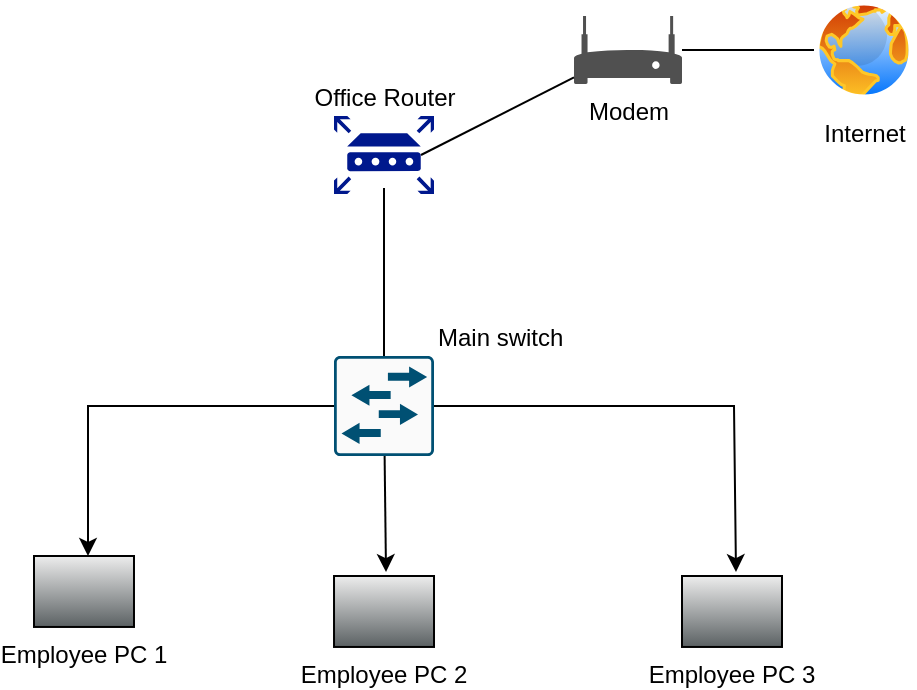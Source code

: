 <mxfile version="28.0.3">
  <diagram name="Page-1" id="3LA1MJAMfuL72ainnDFL">
    <mxGraphModel dx="819" dy="560" grid="1" gridSize="10" guides="1" tooltips="1" connect="1" arrows="1" fold="1" page="1" pageScale="1" pageWidth="850" pageHeight="1100" math="0" shadow="0">
      <root>
        <mxCell id="0" />
        <mxCell id="1" parent="0" />
        <mxCell id="eyWNPrublUyDDldCrIvy-1" value="Office Router" style="sketch=0;aspect=fixed;pointerEvents=1;shadow=0;dashed=0;html=1;strokeColor=none;labelPosition=center;verticalLabelPosition=top;verticalAlign=bottom;align=center;fillColor=#00188D;shape=mxgraph.mscae.enterprise.router" vertex="1" parent="1">
          <mxGeometry x="320" y="120" width="50" height="39" as="geometry" />
        </mxCell>
        <mxCell id="eyWNPrublUyDDldCrIvy-2" value="Main switch" style="sketch=0;points=[[0.015,0.015,0],[0.985,0.015,0],[0.985,0.985,0],[0.015,0.985,0],[0.25,0,0],[0.5,0,0],[0.75,0,0],[1,0.25,0],[1,0.5,0],[1,0.75,0],[0.75,1,0],[0.5,1,0],[0.25,1,0],[0,0.75,0],[0,0.5,0],[0,0.25,0]];verticalLabelPosition=top;html=1;verticalAlign=bottom;aspect=fixed;align=left;pointerEvents=1;shape=mxgraph.cisco19.rect;prIcon=l2_switch;fillColor=#FAFAFA;strokeColor=#005073;labelPosition=right;" vertex="1" parent="1">
          <mxGeometry x="320" y="240" width="50" height="50" as="geometry" />
        </mxCell>
        <mxCell id="eyWNPrublUyDDldCrIvy-3" value="" style="endArrow=none;html=1;rounded=0;exitX=0.5;exitY=0;exitDx=0;exitDy=0;exitPerimeter=0;entryX=0.5;entryY=0.923;entryDx=0;entryDy=0;entryPerimeter=0;" edge="1" parent="1" source="eyWNPrublUyDDldCrIvy-2" target="eyWNPrublUyDDldCrIvy-1">
          <mxGeometry width="50" height="50" relative="1" as="geometry">
            <mxPoint x="400" y="320" as="sourcePoint" />
            <mxPoint x="450" y="270" as="targetPoint" />
          </mxGeometry>
        </mxCell>
        <mxCell id="eyWNPrublUyDDldCrIvy-5" value="Employee PC 2" style="shape=mxgraph.networks2.icon;aspect=fixed;fillColor=#EDEDED;strokeColor=#000000;gradientColor=#5B6163;network2IconShadow=1;network2bgFillColor=none;network2Icon=mxgraph.networks2.pc;network2IconYOffset=-0.059;network2IconW=1.0;network2IconH=0.71;labelPosition=center;verticalLabelPosition=bottom;align=center;verticalAlign=top;" vertex="1" parent="1">
          <mxGeometry x="320.01" y="350" width="49.995" height="35.48" as="geometry" />
        </mxCell>
        <mxCell id="eyWNPrublUyDDldCrIvy-7" value="" style="endArrow=classic;html=1;rounded=0;exitX=1;exitY=0.5;exitDx=0;exitDy=0;exitPerimeter=0;entryX=0.54;entryY=-0.056;entryDx=0;entryDy=0;entryPerimeter=0;" edge="1" parent="1" source="eyWNPrublUyDDldCrIvy-2" target="eyWNPrublUyDDldCrIvy-17">
          <mxGeometry width="50" height="50" relative="1" as="geometry">
            <mxPoint x="400" y="320" as="sourcePoint" />
            <mxPoint x="508" y="333.74" as="targetPoint" />
            <Array as="points">
              <mxPoint x="520" y="265" />
            </Array>
          </mxGeometry>
        </mxCell>
        <mxCell id="eyWNPrublUyDDldCrIvy-8" value="" style="endArrow=classic;html=1;rounded=0;exitX=0;exitY=0.5;exitDx=0;exitDy=0;exitPerimeter=0;entryX=0.54;entryY=0;entryDx=0;entryDy=0;entryPerimeter=0;" edge="1" parent="1" source="eyWNPrublUyDDldCrIvy-2" target="eyWNPrublUyDDldCrIvy-19">
          <mxGeometry width="50" height="50" relative="1" as="geometry">
            <mxPoint x="400" y="380" as="sourcePoint" />
            <mxPoint x="195" y="344.48" as="targetPoint" />
            <Array as="points">
              <mxPoint x="197" y="265" />
            </Array>
          </mxGeometry>
        </mxCell>
        <mxCell id="eyWNPrublUyDDldCrIvy-9" value="" style="endArrow=classic;html=1;rounded=0;entryX=0.52;entryY=-0.056;entryDx=0;entryDy=0;entryPerimeter=0;" edge="1" parent="1" source="eyWNPrublUyDDldCrIvy-2" target="eyWNPrublUyDDldCrIvy-5">
          <mxGeometry width="50" height="50" relative="1" as="geometry">
            <mxPoint x="400" y="320" as="sourcePoint" />
            <mxPoint x="450" y="270" as="targetPoint" />
          </mxGeometry>
        </mxCell>
        <mxCell id="eyWNPrublUyDDldCrIvy-10" value="Modem" style="sketch=0;pointerEvents=1;shadow=0;dashed=0;html=1;strokeColor=none;fillColor=#505050;labelPosition=center;verticalLabelPosition=bottom;verticalAlign=top;outlineConnect=0;align=center;shape=mxgraph.office.devices.modem;" vertex="1" parent="1">
          <mxGeometry x="440" y="70" width="54" height="34" as="geometry" />
        </mxCell>
        <mxCell id="eyWNPrublUyDDldCrIvy-11" value="" style="endArrow=none;html=1;rounded=0;exitX=0.87;exitY=0.5;exitDx=0;exitDy=0;exitPerimeter=0;" edge="1" parent="1" source="eyWNPrublUyDDldCrIvy-1" target="eyWNPrublUyDDldCrIvy-10">
          <mxGeometry width="50" height="50" relative="1" as="geometry">
            <mxPoint x="400" y="230" as="sourcePoint" />
            <mxPoint x="450" y="180" as="targetPoint" />
          </mxGeometry>
        </mxCell>
        <mxCell id="eyWNPrublUyDDldCrIvy-15" value="Internet" style="image;aspect=fixed;perimeter=ellipsePerimeter;html=1;align=center;shadow=0;dashed=0;spacingTop=3;image=img/lib/active_directory/internet_globe.svg;" vertex="1" parent="1">
          <mxGeometry x="560" y="62" width="50" height="50" as="geometry" />
        </mxCell>
        <mxCell id="eyWNPrublUyDDldCrIvy-16" value="" style="endArrow=none;html=1;rounded=0;" edge="1" parent="1" source="eyWNPrublUyDDldCrIvy-10" target="eyWNPrublUyDDldCrIvy-15">
          <mxGeometry width="50" height="50" relative="1" as="geometry">
            <mxPoint x="400" y="230" as="sourcePoint" />
            <mxPoint x="450" y="180" as="targetPoint" />
          </mxGeometry>
        </mxCell>
        <mxCell id="eyWNPrublUyDDldCrIvy-17" value="Employee PC 3" style="shape=mxgraph.networks2.icon;aspect=fixed;fillColor=#EDEDED;strokeColor=#000000;gradientColor=#5B6163;network2IconShadow=1;network2bgFillColor=none;network2Icon=mxgraph.networks2.pc;network2IconYOffset=-0.059;network2IconW=1.0;network2IconH=0.71;labelPosition=center;verticalLabelPosition=bottom;align=center;verticalAlign=top;" vertex="1" parent="1">
          <mxGeometry x="494" y="350" width="49.995" height="35.48" as="geometry" />
        </mxCell>
        <mxCell id="eyWNPrublUyDDldCrIvy-19" value="Employee PC 1" style="shape=mxgraph.networks2.icon;aspect=fixed;fillColor=#EDEDED;strokeColor=#000000;gradientColor=#5B6163;network2IconShadow=1;network2bgFillColor=none;network2Icon=mxgraph.networks2.pc;network2IconYOffset=-0.059;network2IconW=1.0;network2IconH=0.71;labelPosition=center;verticalLabelPosition=bottom;align=center;verticalAlign=top;" vertex="1" parent="1">
          <mxGeometry x="170" y="340" width="49.995" height="35.48" as="geometry" />
        </mxCell>
      </root>
    </mxGraphModel>
  </diagram>
</mxfile>
